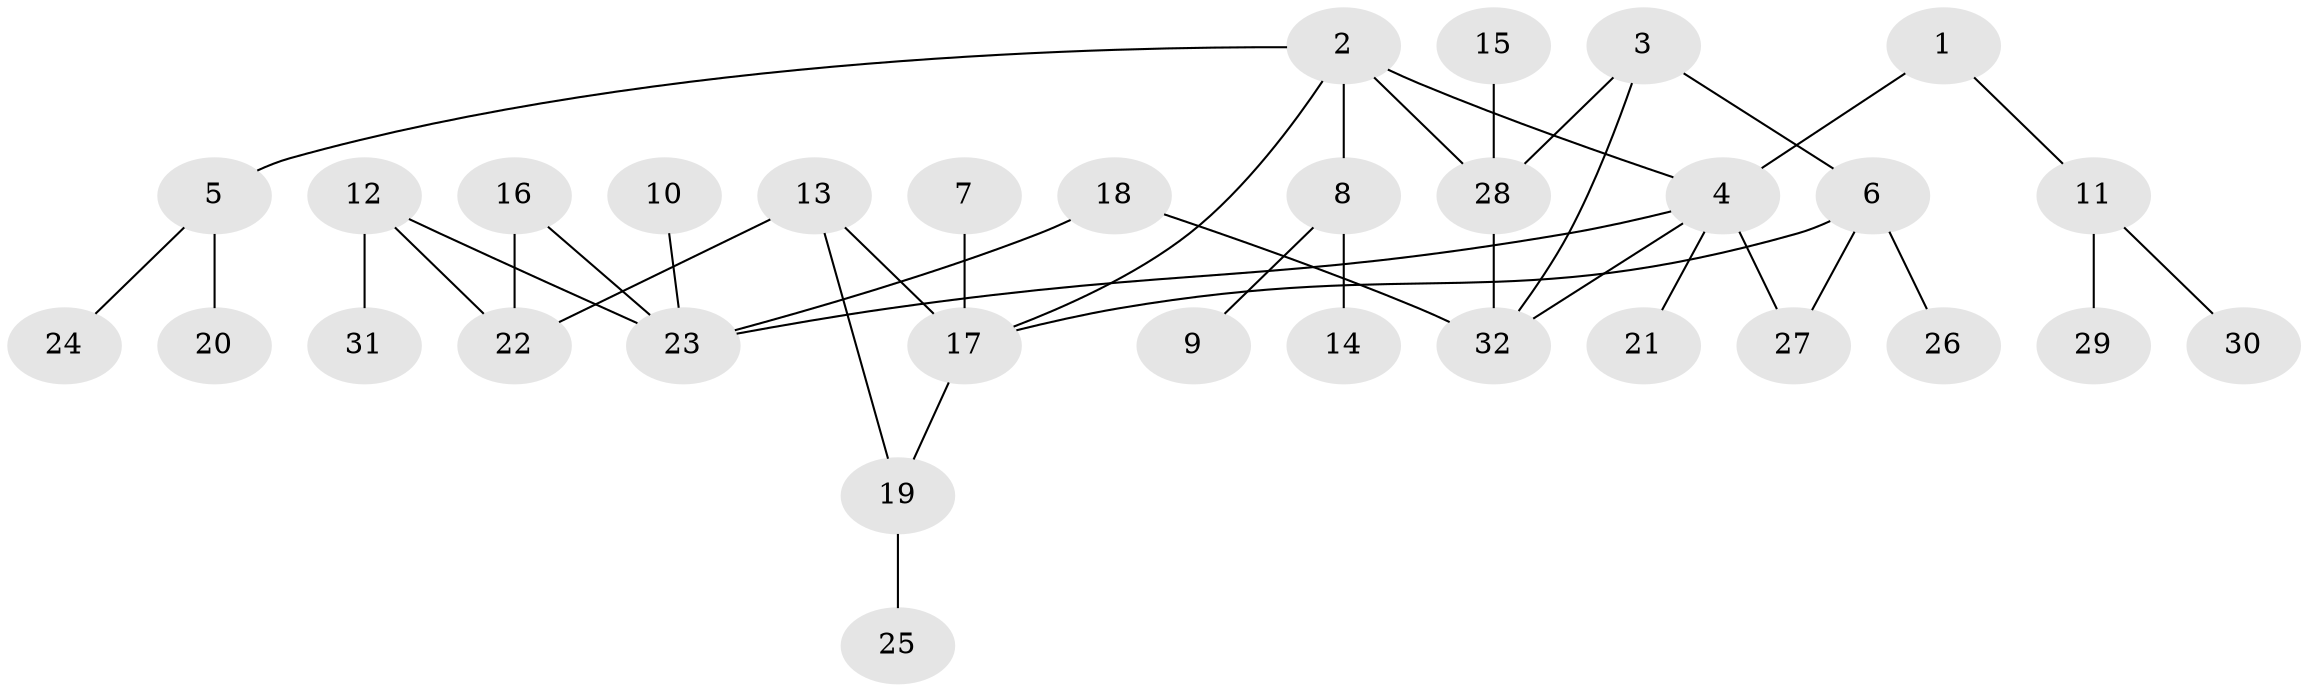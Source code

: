 // original degree distribution, {7: 0.015625, 5: 0.046875, 2: 0.234375, 4: 0.078125, 6: 0.03125, 3: 0.171875, 1: 0.421875}
// Generated by graph-tools (version 1.1) at 2025/01/03/09/25 03:01:00]
// undirected, 32 vertices, 39 edges
graph export_dot {
graph [start="1"]
  node [color=gray90,style=filled];
  1;
  2;
  3;
  4;
  5;
  6;
  7;
  8;
  9;
  10;
  11;
  12;
  13;
  14;
  15;
  16;
  17;
  18;
  19;
  20;
  21;
  22;
  23;
  24;
  25;
  26;
  27;
  28;
  29;
  30;
  31;
  32;
  1 -- 4 [weight=1.0];
  1 -- 11 [weight=1.0];
  2 -- 4 [weight=1.0];
  2 -- 5 [weight=1.0];
  2 -- 8 [weight=1.0];
  2 -- 17 [weight=1.0];
  2 -- 28 [weight=1.0];
  3 -- 6 [weight=1.0];
  3 -- 28 [weight=1.0];
  3 -- 32 [weight=1.0];
  4 -- 21 [weight=1.0];
  4 -- 23 [weight=1.0];
  4 -- 27 [weight=1.0];
  4 -- 32 [weight=1.0];
  5 -- 20 [weight=1.0];
  5 -- 24 [weight=1.0];
  6 -- 17 [weight=1.0];
  6 -- 26 [weight=1.0];
  6 -- 27 [weight=1.0];
  7 -- 17 [weight=1.0];
  8 -- 9 [weight=1.0];
  8 -- 14 [weight=1.0];
  10 -- 23 [weight=1.0];
  11 -- 29 [weight=1.0];
  11 -- 30 [weight=1.0];
  12 -- 22 [weight=1.0];
  12 -- 23 [weight=1.0];
  12 -- 31 [weight=1.0];
  13 -- 17 [weight=1.0];
  13 -- 19 [weight=1.0];
  13 -- 22 [weight=1.0];
  15 -- 28 [weight=1.0];
  16 -- 22 [weight=1.0];
  16 -- 23 [weight=1.0];
  17 -- 19 [weight=1.0];
  18 -- 23 [weight=2.0];
  18 -- 32 [weight=1.0];
  19 -- 25 [weight=1.0];
  28 -- 32 [weight=1.0];
}
